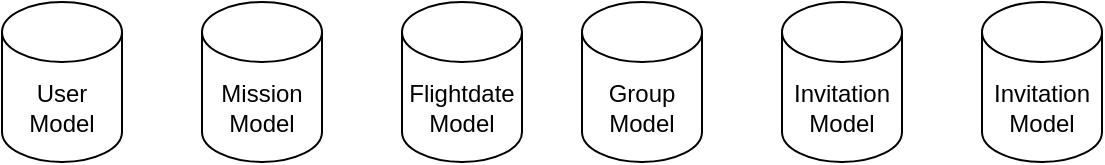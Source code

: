 <mxfile version="22.1.8" type="github">
  <diagram name="Page-1" id="ru4d4PAZFVmnzgpyi2bY">
    <mxGraphModel dx="1050" dy="558" grid="1" gridSize="10" guides="1" tooltips="1" connect="1" arrows="1" fold="1" page="1" pageScale="1" pageWidth="850" pageHeight="1100" math="0" shadow="0">
      <root>
        <mxCell id="0" />
        <mxCell id="1" parent="0" />
        <mxCell id="p3Z2ojsE0xdf5wfs4F8i-1" value="&lt;div&gt;User&lt;/div&gt;&lt;div&gt;Model&lt;/div&gt;" style="shape=cylinder3;whiteSpace=wrap;html=1;boundedLbl=1;backgroundOutline=1;size=15;" vertex="1" parent="1">
          <mxGeometry x="160" y="100" width="60" height="80" as="geometry" />
        </mxCell>
        <mxCell id="p3Z2ojsE0xdf5wfs4F8i-2" value="&lt;div&gt;Mission&lt;/div&gt;&lt;div&gt;Model&lt;br&gt;&lt;/div&gt;" style="shape=cylinder3;whiteSpace=wrap;html=1;boundedLbl=1;backgroundOutline=1;size=15;" vertex="1" parent="1">
          <mxGeometry x="260" y="100" width="60" height="80" as="geometry" />
        </mxCell>
        <mxCell id="p3Z2ojsE0xdf5wfs4F8i-3" value="&lt;div&gt;Flightdate&lt;/div&gt;&lt;div&gt;Model&lt;/div&gt;" style="shape=cylinder3;whiteSpace=wrap;html=1;boundedLbl=1;backgroundOutline=1;size=15;" vertex="1" parent="1">
          <mxGeometry x="360" y="100" width="60" height="80" as="geometry" />
        </mxCell>
        <mxCell id="p3Z2ojsE0xdf5wfs4F8i-4" value="&lt;div&gt;Group&lt;/div&gt;&lt;div&gt;Model&lt;br&gt;&lt;/div&gt;" style="shape=cylinder3;whiteSpace=wrap;html=1;boundedLbl=1;backgroundOutline=1;size=15;" vertex="1" parent="1">
          <mxGeometry x="450" y="100" width="60" height="80" as="geometry" />
        </mxCell>
        <mxCell id="p3Z2ojsE0xdf5wfs4F8i-5" value="&lt;div&gt;Invitation&lt;/div&gt;&lt;div&gt;Model&lt;br&gt;&lt;/div&gt;" style="shape=cylinder3;whiteSpace=wrap;html=1;boundedLbl=1;backgroundOutline=1;size=15;" vertex="1" parent="1">
          <mxGeometry x="550" y="100" width="60" height="80" as="geometry" />
        </mxCell>
        <mxCell id="p3Z2ojsE0xdf5wfs4F8i-6" value="&lt;div&gt;Invitation&lt;/div&gt;&lt;div&gt;Model&lt;br&gt;&lt;/div&gt;" style="shape=cylinder3;whiteSpace=wrap;html=1;boundedLbl=1;backgroundOutline=1;size=15;" vertex="1" parent="1">
          <mxGeometry x="650" y="100" width="60" height="80" as="geometry" />
        </mxCell>
      </root>
    </mxGraphModel>
  </diagram>
</mxfile>
